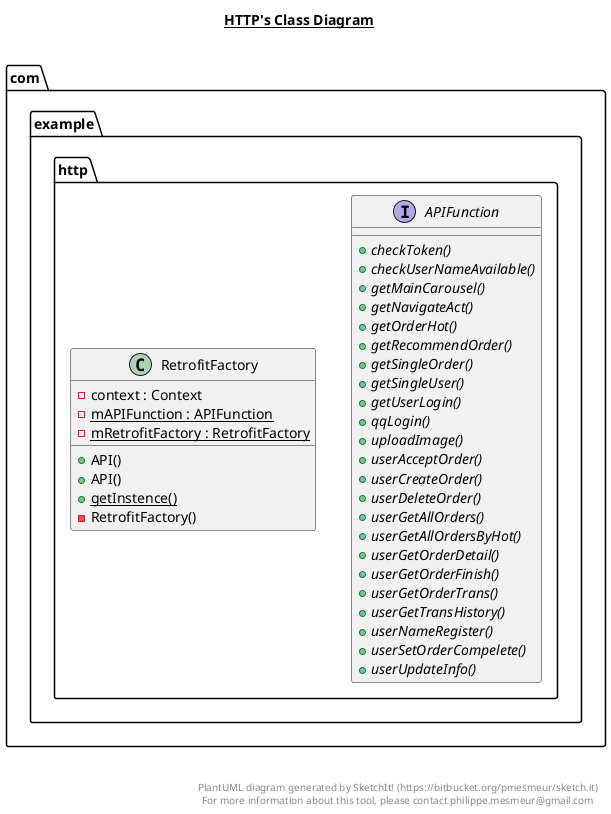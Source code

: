 @startuml

title __HTTP's Class Diagram__\n

  namespace com.example {
    namespace http {
      interface com.example.http.APIFunction {
          {abstract} + checkToken()
          {abstract} + checkUserNameAvailable()
          {abstract} + getMainCarousel()
          {abstract} + getNavigateAct()
          {abstract} + getOrderHot()
          {abstract} + getRecommendOrder()
          {abstract} + getSingleOrder()
          {abstract} + getSingleUser()
          {abstract} + getUserLogin()
          {abstract} + qqLogin()
          {abstract} + uploadImage()
          {abstract} + userAcceptOrder()
          {abstract} + userCreateOrder()
          {abstract} + userDeleteOrder()
          {abstract} + userGetAllOrders()
          {abstract} + userGetAllOrdersByHot()
          {abstract} + userGetOrderDetail()
          {abstract} + userGetOrderFinish()
          {abstract} + userGetOrderTrans()
          {abstract} + userGetTransHistory()
          {abstract} + userNameRegister()
          {abstract} + userSetOrderCompelete()
          {abstract} + userUpdateInfo()
      }
    }
  }
  

  namespace com.example {
    namespace http {
      class com.example.http.RetrofitFactory {
          - context : Context
          {static} - mAPIFunction : APIFunction
          {static} - mRetrofitFactory : RetrofitFactory
          + API()
          + API()
          {static} + getInstence()
          - RetrofitFactory()
      }
    }
  }
  



right footer


PlantUML diagram generated by SketchIt! (https://bitbucket.org/pmesmeur/sketch.it)
For more information about this tool, please contact philippe.mesmeur@gmail.com
endfooter

@enduml
